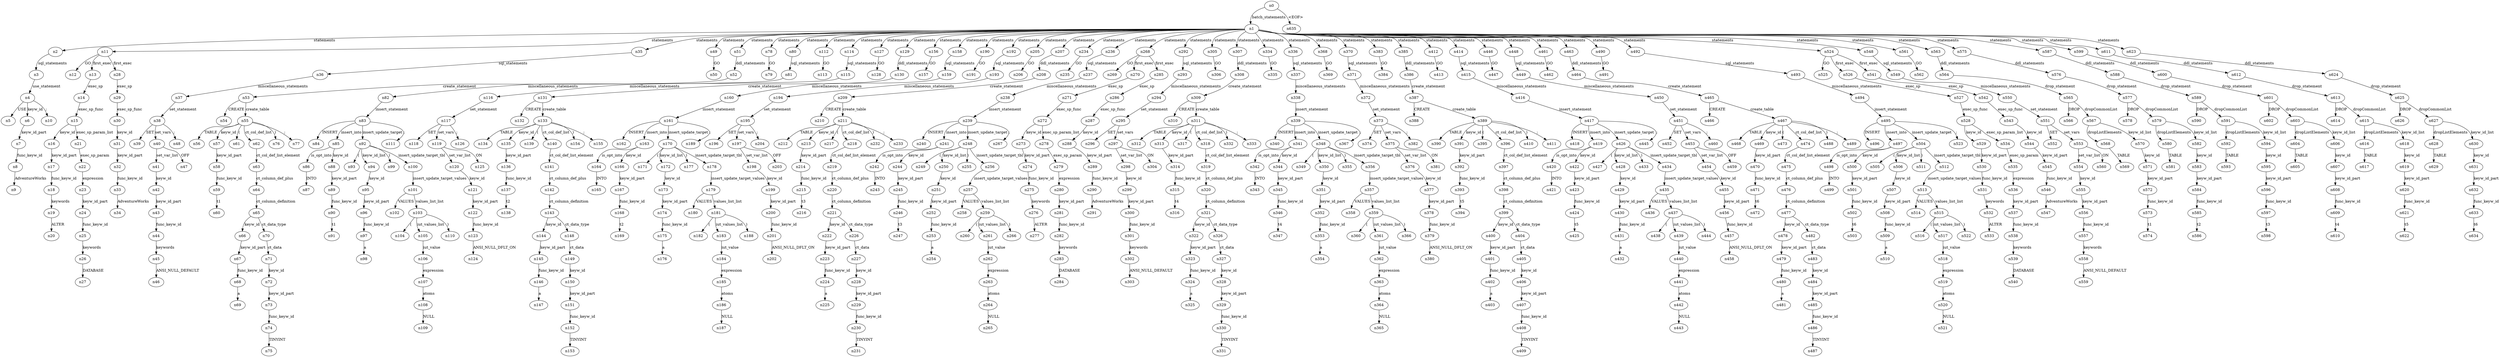 digraph ParseTree {
  n0 -> n1 [label="batch_statements"];
  n1 -> n2 [label="statements"];
  n2 -> n3 [label="sql_statements"];
  n3 -> n4 [label="use_statement"];
  n4 -> n5 [label="USE"];
  n4 -> n6 [label="keyw_id"];
  n6 -> n7 [label="keyw_id_part"];
  n7 -> n8 [label="func_keyw_id"];
  n8 -> n9 [label="AdventureWorks"];
  n4 -> n10 [label=";"];
  n1 -> n11 [label="statements"];
  n11 -> n12 [label="GO"];
  n11 -> n13 [label="first_exec"];
  n13 -> n14 [label="exec_sp"];
  n14 -> n15 [label="exec_sp_func"];
  n15 -> n16 [label="keyw_id"];
  n16 -> n17 [label="keyw_id_part"];
  n17 -> n18 [label="func_keyw_id"];
  n18 -> n19 [label="keywords"];
  n19 -> n20 [label="ALTER"];
  n15 -> n21 [label="exec_sp_param_list"];
  n21 -> n22 [label="exec_sp_param"];
  n22 -> n23 [label="expression"];
  n23 -> n24 [label="keyw_id_part"];
  n24 -> n25 [label="func_keyw_id"];
  n25 -> n26 [label="keywords"];
  n26 -> n27 [label="DATABASE"];
  n11 -> n28 [label="first_exec"];
  n28 -> n29 [label="exec_sp"];
  n29 -> n30 [label="exec_sp_func"];
  n30 -> n31 [label="keyw_id"];
  n31 -> n32 [label="keyw_id_part"];
  n32 -> n33 [label="func_keyw_id"];
  n33 -> n34 [label="AdventureWorks"];
  n1 -> n35 [label="statements"];
  n35 -> n36 [label="sql_statements"];
  n36 -> n37 [label="miscellaneous_statements"];
  n37 -> n38 [label="set_statement"];
  n38 -> n39 [label="SET"];
  n38 -> n40 [label="set_vars"];
  n40 -> n41 [label="set_var_list"];
  n41 -> n42 [label="keyw_id"];
  n42 -> n43 [label="keyw_id_part"];
  n43 -> n44 [label="func_keyw_id"];
  n44 -> n45 [label="keywords"];
  n45 -> n46 [label="ANSI_NULL_DEFAULT "];
  n40 -> n47 [label="OFF"];
  n38 -> n48 [label=";"];
  n1 -> n49 [label="statements"];
  n49 -> n50 [label="GO"];
  n1 -> n51 [label="statements"];
  n51 -> n52 [label="ddl_statements"];
  n52 -> n53 [label="create_statement"];
  n53 -> n54 [label="CREATE"];
  n53 -> n55 [label="create_table"];
  n55 -> n56 [label="TABLE"];
  n55 -> n57 [label="keyw_id"];
  n57 -> n58 [label="keyw_id_part"];
  n58 -> n59 [label="func_keyw_id"];
  n59 -> n60 [label="t1"];
  n55 -> n61 [label="("];
  n55 -> n62 [label="ct_col_def_list"];
  n62 -> n63 [label="ct_col_def_list_element"];
  n63 -> n64 [label="ct_column_def_plus"];
  n64 -> n65 [label="ct_column_definition"];
  n65 -> n66 [label="keyw_id"];
  n66 -> n67 [label="keyw_id_part"];
  n67 -> n68 [label="func_keyw_id"];
  n68 -> n69 [label="a"];
  n65 -> n70 [label="ct_data_type"];
  n70 -> n71 [label="ct_data"];
  n71 -> n72 [label="keyw_id"];
  n72 -> n73 [label="keyw_id_part"];
  n73 -> n74 [label="func_keyw_id"];
  n74 -> n75 [label="TINYINT"];
  n55 -> n76 [label=")"];
  n55 -> n77 [label=";"];
  n1 -> n78 [label="statements"];
  n78 -> n79 [label="GO"];
  n1 -> n80 [label="statements"];
  n80 -> n81 [label="sql_statements"];
  n81 -> n82 [label="miscellaneous_statements"];
  n82 -> n83 [label="insert_statement"];
  n83 -> n84 [label="INSERT"];
  n83 -> n85 [label="insert_into"];
  n85 -> n86 [label="is_opt_into"];
  n86 -> n87 [label="INTO"];
  n85 -> n88 [label="keyw_id"];
  n88 -> n89 [label="keyw_id_part"];
  n89 -> n90 [label="func_keyw_id"];
  n90 -> n91 [label="t1"];
  n83 -> n92 [label="insert_update_target"];
  n92 -> n93 [label="("];
  n92 -> n94 [label="keyw_id_list"];
  n94 -> n95 [label="keyw_id"];
  n95 -> n96 [label="keyw_id_part"];
  n96 -> n97 [label="func_keyw_id"];
  n97 -> n98 [label="a"];
  n92 -> n99 [label=")"];
  n92 -> n100 [label="insert_update_target_tbl"];
  n100 -> n101 [label="insert_update_target_values"];
  n101 -> n102 [label="VALUES"];
  n101 -> n103 [label="values_list_list"];
  n103 -> n104 [label="("];
  n103 -> n105 [label="iut_values_list"];
  n105 -> n106 [label="iut_value"];
  n106 -> n107 [label="expression"];
  n107 -> n108 [label="atoms"];
  n108 -> n109 [label="NULL"];
  n103 -> n110 [label=")"];
  n83 -> n111 [label=";"];
  n1 -> n112 [label="statements"];
  n112 -> n113 [label="GO"];
  n1 -> n114 [label="statements"];
  n114 -> n115 [label="sql_statements"];
  n115 -> n116 [label="miscellaneous_statements"];
  n116 -> n117 [label="set_statement"];
  n117 -> n118 [label="SET"];
  n117 -> n119 [label="set_vars"];
  n119 -> n120 [label="set_var_list"];
  n120 -> n121 [label="keyw_id"];
  n121 -> n122 [label="keyw_id_part"];
  n122 -> n123 [label="func_keyw_id"];
  n123 -> n124 [label="ANSI_NULL_DFLT_ON"];
  n119 -> n125 [label="ON"];
  n117 -> n126 [label=";"];
  n1 -> n127 [label="statements"];
  n127 -> n128 [label="GO"];
  n1 -> n129 [label="statements"];
  n129 -> n130 [label="ddl_statements"];
  n130 -> n131 [label="create_statement"];
  n131 -> n132 [label="CREATE"];
  n131 -> n133 [label="create_table"];
  n133 -> n134 [label="TABLE"];
  n133 -> n135 [label="keyw_id"];
  n135 -> n136 [label="keyw_id_part"];
  n136 -> n137 [label="func_keyw_id"];
  n137 -> n138 [label="t2"];
  n133 -> n139 [label="("];
  n133 -> n140 [label="ct_col_def_list"];
  n140 -> n141 [label="ct_col_def_list_element"];
  n141 -> n142 [label="ct_column_def_plus"];
  n142 -> n143 [label="ct_column_definition"];
  n143 -> n144 [label="keyw_id"];
  n144 -> n145 [label="keyw_id_part"];
  n145 -> n146 [label="func_keyw_id"];
  n146 -> n147 [label="a"];
  n143 -> n148 [label="ct_data_type"];
  n148 -> n149 [label="ct_data"];
  n149 -> n150 [label="keyw_id"];
  n150 -> n151 [label="keyw_id_part"];
  n151 -> n152 [label="func_keyw_id"];
  n152 -> n153 [label="TINYINT"];
  n133 -> n154 [label=")"];
  n133 -> n155 [label=";"];
  n1 -> n156 [label="statements"];
  n156 -> n157 [label="GO"];
  n1 -> n158 [label="statements"];
  n158 -> n159 [label="sql_statements"];
  n159 -> n160 [label="miscellaneous_statements"];
  n160 -> n161 [label="insert_statement"];
  n161 -> n162 [label="INSERT"];
  n161 -> n163 [label="insert_into"];
  n163 -> n164 [label="is_opt_into"];
  n164 -> n165 [label="INTO"];
  n163 -> n166 [label="keyw_id"];
  n166 -> n167 [label="keyw_id_part"];
  n167 -> n168 [label="func_keyw_id"];
  n168 -> n169 [label="t2"];
  n161 -> n170 [label="insert_update_target"];
  n170 -> n171 [label="("];
  n170 -> n172 [label="keyw_id_list"];
  n172 -> n173 [label="keyw_id"];
  n173 -> n174 [label="keyw_id_part"];
  n174 -> n175 [label="func_keyw_id"];
  n175 -> n176 [label="a"];
  n170 -> n177 [label=")"];
  n170 -> n178 [label="insert_update_target_tbl"];
  n178 -> n179 [label="insert_update_target_values"];
  n179 -> n180 [label="VALUES"];
  n179 -> n181 [label="values_list_list"];
  n181 -> n182 [label="("];
  n181 -> n183 [label="iut_values_list"];
  n183 -> n184 [label="iut_value"];
  n184 -> n185 [label="expression"];
  n185 -> n186 [label="atoms"];
  n186 -> n187 [label="NULL"];
  n181 -> n188 [label=")"];
  n161 -> n189 [label=";"];
  n1 -> n190 [label="statements"];
  n190 -> n191 [label="GO"];
  n1 -> n192 [label="statements"];
  n192 -> n193 [label="sql_statements"];
  n193 -> n194 [label="miscellaneous_statements"];
  n194 -> n195 [label="set_statement"];
  n195 -> n196 [label="SET"];
  n195 -> n197 [label="set_vars"];
  n197 -> n198 [label="set_var_list"];
  n198 -> n199 [label="keyw_id"];
  n199 -> n200 [label="keyw_id_part"];
  n200 -> n201 [label="func_keyw_id"];
  n201 -> n202 [label="ANSI_NULL_DFLT_ON"];
  n197 -> n203 [label="OFF"];
  n195 -> n204 [label=";"];
  n1 -> n205 [label="statements"];
  n205 -> n206 [label="GO"];
  n1 -> n207 [label="statements"];
  n207 -> n208 [label="ddl_statements"];
  n208 -> n209 [label="create_statement"];
  n209 -> n210 [label="CREATE"];
  n209 -> n211 [label="create_table"];
  n211 -> n212 [label="TABLE"];
  n211 -> n213 [label="keyw_id"];
  n213 -> n214 [label="keyw_id_part"];
  n214 -> n215 [label="func_keyw_id"];
  n215 -> n216 [label="t3"];
  n211 -> n217 [label="("];
  n211 -> n218 [label="ct_col_def_list"];
  n218 -> n219 [label="ct_col_def_list_element"];
  n219 -> n220 [label="ct_column_def_plus"];
  n220 -> n221 [label="ct_column_definition"];
  n221 -> n222 [label="keyw_id"];
  n222 -> n223 [label="keyw_id_part"];
  n223 -> n224 [label="func_keyw_id"];
  n224 -> n225 [label="a"];
  n221 -> n226 [label="ct_data_type"];
  n226 -> n227 [label="ct_data"];
  n227 -> n228 [label="keyw_id"];
  n228 -> n229 [label="keyw_id_part"];
  n229 -> n230 [label="func_keyw_id"];
  n230 -> n231 [label="TINYINT"];
  n211 -> n232 [label=")"];
  n211 -> n233 [label=";"];
  n1 -> n234 [label="statements"];
  n234 -> n235 [label="GO"];
  n1 -> n236 [label="statements"];
  n236 -> n237 [label="sql_statements"];
  n237 -> n238 [label="miscellaneous_statements"];
  n238 -> n239 [label="insert_statement"];
  n239 -> n240 [label="INSERT"];
  n239 -> n241 [label="insert_into"];
  n241 -> n242 [label="is_opt_into"];
  n242 -> n243 [label="INTO"];
  n241 -> n244 [label="keyw_id"];
  n244 -> n245 [label="keyw_id_part"];
  n245 -> n246 [label="func_keyw_id"];
  n246 -> n247 [label="t3"];
  n239 -> n248 [label="insert_update_target"];
  n248 -> n249 [label="("];
  n248 -> n250 [label="keyw_id_list"];
  n250 -> n251 [label="keyw_id"];
  n251 -> n252 [label="keyw_id_part"];
  n252 -> n253 [label="func_keyw_id"];
  n253 -> n254 [label="a"];
  n248 -> n255 [label=")"];
  n248 -> n256 [label="insert_update_target_tbl"];
  n256 -> n257 [label="insert_update_target_values"];
  n257 -> n258 [label="VALUES"];
  n257 -> n259 [label="values_list_list"];
  n259 -> n260 [label="("];
  n259 -> n261 [label="iut_values_list"];
  n261 -> n262 [label="iut_value"];
  n262 -> n263 [label="expression"];
  n263 -> n264 [label="atoms"];
  n264 -> n265 [label="NULL"];
  n259 -> n266 [label=")"];
  n239 -> n267 [label=";"];
  n1 -> n268 [label="statements"];
  n268 -> n269 [label="GO"];
  n268 -> n270 [label="first_exec"];
  n270 -> n271 [label="exec_sp"];
  n271 -> n272 [label="exec_sp_func"];
  n272 -> n273 [label="keyw_id"];
  n273 -> n274 [label="keyw_id_part"];
  n274 -> n275 [label="func_keyw_id"];
  n275 -> n276 [label="keywords"];
  n276 -> n277 [label="ALTER"];
  n272 -> n278 [label="exec_sp_param_list"];
  n278 -> n279 [label="exec_sp_param"];
  n279 -> n280 [label="expression"];
  n280 -> n281 [label="keyw_id_part"];
  n281 -> n282 [label="func_keyw_id"];
  n282 -> n283 [label="keywords"];
  n283 -> n284 [label="DATABASE"];
  n268 -> n285 [label="first_exec"];
  n285 -> n286 [label="exec_sp"];
  n286 -> n287 [label="exec_sp_func"];
  n287 -> n288 [label="keyw_id"];
  n288 -> n289 [label="keyw_id_part"];
  n289 -> n290 [label="func_keyw_id"];
  n290 -> n291 [label="AdventureWorks"];
  n1 -> n292 [label="statements"];
  n292 -> n293 [label="sql_statements"];
  n293 -> n294 [label="miscellaneous_statements"];
  n294 -> n295 [label="set_statement"];
  n295 -> n296 [label="SET"];
  n295 -> n297 [label="set_vars"];
  n297 -> n298 [label="set_var_list"];
  n298 -> n299 [label="keyw_id"];
  n299 -> n300 [label="keyw_id_part"];
  n300 -> n301 [label="func_keyw_id"];
  n301 -> n302 [label="keywords"];
  n302 -> n303 [label="ANSI_NULL_DEFAULT "];
  n297 -> n304 [label="ON"];
  n1 -> n305 [label="statements"];
  n305 -> n306 [label="GO"];
  n1 -> n307 [label="statements"];
  n307 -> n308 [label="ddl_statements"];
  n308 -> n309 [label="create_statement"];
  n309 -> n310 [label="CREATE"];
  n309 -> n311 [label="create_table"];
  n311 -> n312 [label="TABLE"];
  n311 -> n313 [label="keyw_id"];
  n313 -> n314 [label="keyw_id_part"];
  n314 -> n315 [label="func_keyw_id"];
  n315 -> n316 [label="t4"];
  n311 -> n317 [label="("];
  n311 -> n318 [label="ct_col_def_list"];
  n318 -> n319 [label="ct_col_def_list_element"];
  n319 -> n320 [label="ct_column_def_plus"];
  n320 -> n321 [label="ct_column_definition"];
  n321 -> n322 [label="keyw_id"];
  n322 -> n323 [label="keyw_id_part"];
  n323 -> n324 [label="func_keyw_id"];
  n324 -> n325 [label="a"];
  n321 -> n326 [label="ct_data_type"];
  n326 -> n327 [label="ct_data"];
  n327 -> n328 [label="keyw_id"];
  n328 -> n329 [label="keyw_id_part"];
  n329 -> n330 [label="func_keyw_id"];
  n330 -> n331 [label="TINYINT"];
  n311 -> n332 [label=")"];
  n311 -> n333 [label=";"];
  n1 -> n334 [label="statements"];
  n334 -> n335 [label="GO"];
  n1 -> n336 [label="statements"];
  n336 -> n337 [label="sql_statements"];
  n337 -> n338 [label="miscellaneous_statements"];
  n338 -> n339 [label="insert_statement"];
  n339 -> n340 [label="INSERT"];
  n339 -> n341 [label="insert_into"];
  n341 -> n342 [label="is_opt_into"];
  n342 -> n343 [label="INTO"];
  n341 -> n344 [label="keyw_id"];
  n344 -> n345 [label="keyw_id_part"];
  n345 -> n346 [label="func_keyw_id"];
  n346 -> n347 [label="t4"];
  n339 -> n348 [label="insert_update_target"];
  n348 -> n349 [label="("];
  n348 -> n350 [label="keyw_id_list"];
  n350 -> n351 [label="keyw_id"];
  n351 -> n352 [label="keyw_id_part"];
  n352 -> n353 [label="func_keyw_id"];
  n353 -> n354 [label="a"];
  n348 -> n355 [label=")"];
  n348 -> n356 [label="insert_update_target_tbl"];
  n356 -> n357 [label="insert_update_target_values"];
  n357 -> n358 [label="VALUES"];
  n357 -> n359 [label="values_list_list"];
  n359 -> n360 [label="("];
  n359 -> n361 [label="iut_values_list"];
  n361 -> n362 [label="iut_value"];
  n362 -> n363 [label="expression"];
  n363 -> n364 [label="atoms"];
  n364 -> n365 [label="NULL"];
  n359 -> n366 [label=")"];
  n339 -> n367 [label=";"];
  n1 -> n368 [label="statements"];
  n368 -> n369 [label="GO"];
  n1 -> n370 [label="statements"];
  n370 -> n371 [label="sql_statements"];
  n371 -> n372 [label="miscellaneous_statements"];
  n372 -> n373 [label="set_statement"];
  n373 -> n374 [label="SET"];
  n373 -> n375 [label="set_vars"];
  n375 -> n376 [label="set_var_list"];
  n376 -> n377 [label="keyw_id"];
  n377 -> n378 [label="keyw_id_part"];
  n378 -> n379 [label="func_keyw_id"];
  n379 -> n380 [label="ANSI_NULL_DFLT_ON"];
  n375 -> n381 [label="ON"];
  n373 -> n382 [label=";"];
  n1 -> n383 [label="statements"];
  n383 -> n384 [label="GO"];
  n1 -> n385 [label="statements"];
  n385 -> n386 [label="ddl_statements"];
  n386 -> n387 [label="create_statement"];
  n387 -> n388 [label="CREATE"];
  n387 -> n389 [label="create_table"];
  n389 -> n390 [label="TABLE"];
  n389 -> n391 [label="keyw_id"];
  n391 -> n392 [label="keyw_id_part"];
  n392 -> n393 [label="func_keyw_id"];
  n393 -> n394 [label="t5"];
  n389 -> n395 [label="("];
  n389 -> n396 [label="ct_col_def_list"];
  n396 -> n397 [label="ct_col_def_list_element"];
  n397 -> n398 [label="ct_column_def_plus"];
  n398 -> n399 [label="ct_column_definition"];
  n399 -> n400 [label="keyw_id"];
  n400 -> n401 [label="keyw_id_part"];
  n401 -> n402 [label="func_keyw_id"];
  n402 -> n403 [label="a"];
  n399 -> n404 [label="ct_data_type"];
  n404 -> n405 [label="ct_data"];
  n405 -> n406 [label="keyw_id"];
  n406 -> n407 [label="keyw_id_part"];
  n407 -> n408 [label="func_keyw_id"];
  n408 -> n409 [label="TINYINT"];
  n389 -> n410 [label=")"];
  n389 -> n411 [label=";"];
  n1 -> n412 [label="statements"];
  n412 -> n413 [label="GO"];
  n1 -> n414 [label="statements"];
  n414 -> n415 [label="sql_statements"];
  n415 -> n416 [label="miscellaneous_statements"];
  n416 -> n417 [label="insert_statement"];
  n417 -> n418 [label="INSERT"];
  n417 -> n419 [label="insert_into"];
  n419 -> n420 [label="is_opt_into"];
  n420 -> n421 [label="INTO"];
  n419 -> n422 [label="keyw_id"];
  n422 -> n423 [label="keyw_id_part"];
  n423 -> n424 [label="func_keyw_id"];
  n424 -> n425 [label="t5"];
  n417 -> n426 [label="insert_update_target"];
  n426 -> n427 [label="("];
  n426 -> n428 [label="keyw_id_list"];
  n428 -> n429 [label="keyw_id"];
  n429 -> n430 [label="keyw_id_part"];
  n430 -> n431 [label="func_keyw_id"];
  n431 -> n432 [label="a"];
  n426 -> n433 [label=")"];
  n426 -> n434 [label="insert_update_target_tbl"];
  n434 -> n435 [label="insert_update_target_values"];
  n435 -> n436 [label="VALUES"];
  n435 -> n437 [label="values_list_list"];
  n437 -> n438 [label="("];
  n437 -> n439 [label="iut_values_list"];
  n439 -> n440 [label="iut_value"];
  n440 -> n441 [label="expression"];
  n441 -> n442 [label="atoms"];
  n442 -> n443 [label="NULL"];
  n437 -> n444 [label=")"];
  n417 -> n445 [label=";"];
  n1 -> n446 [label="statements"];
  n446 -> n447 [label="GO"];
  n1 -> n448 [label="statements"];
  n448 -> n449 [label="sql_statements"];
  n449 -> n450 [label="miscellaneous_statements"];
  n450 -> n451 [label="set_statement"];
  n451 -> n452 [label="SET"];
  n451 -> n453 [label="set_vars"];
  n453 -> n454 [label="set_var_list"];
  n454 -> n455 [label="keyw_id"];
  n455 -> n456 [label="keyw_id_part"];
  n456 -> n457 [label="func_keyw_id"];
  n457 -> n458 [label="ANSI_NULL_DFLT_ON"];
  n453 -> n459 [label="OFF"];
  n451 -> n460 [label=";"];
  n1 -> n461 [label="statements"];
  n461 -> n462 [label="GO"];
  n1 -> n463 [label="statements"];
  n463 -> n464 [label="ddl_statements"];
  n464 -> n465 [label="create_statement"];
  n465 -> n466 [label="CREATE"];
  n465 -> n467 [label="create_table"];
  n467 -> n468 [label="TABLE"];
  n467 -> n469 [label="keyw_id"];
  n469 -> n470 [label="keyw_id_part"];
  n470 -> n471 [label="func_keyw_id"];
  n471 -> n472 [label="t6"];
  n467 -> n473 [label="("];
  n467 -> n474 [label="ct_col_def_list"];
  n474 -> n475 [label="ct_col_def_list_element"];
  n475 -> n476 [label="ct_column_def_plus"];
  n476 -> n477 [label="ct_column_definition"];
  n477 -> n478 [label="keyw_id"];
  n478 -> n479 [label="keyw_id_part"];
  n479 -> n480 [label="func_keyw_id"];
  n480 -> n481 [label="a"];
  n477 -> n482 [label="ct_data_type"];
  n482 -> n483 [label="ct_data"];
  n483 -> n484 [label="keyw_id"];
  n484 -> n485 [label="keyw_id_part"];
  n485 -> n486 [label="func_keyw_id"];
  n486 -> n487 [label="TINYINT"];
  n467 -> n488 [label=")"];
  n467 -> n489 [label=";"];
  n1 -> n490 [label="statements"];
  n490 -> n491 [label="GO"];
  n1 -> n492 [label="statements"];
  n492 -> n493 [label="sql_statements"];
  n493 -> n494 [label="miscellaneous_statements"];
  n494 -> n495 [label="insert_statement"];
  n495 -> n496 [label="INSERT"];
  n495 -> n497 [label="insert_into"];
  n497 -> n498 [label="is_opt_into"];
  n498 -> n499 [label="INTO"];
  n497 -> n500 [label="keyw_id"];
  n500 -> n501 [label="keyw_id_part"];
  n501 -> n502 [label="func_keyw_id"];
  n502 -> n503 [label="t6"];
  n495 -> n504 [label="insert_update_target"];
  n504 -> n505 [label="("];
  n504 -> n506 [label="keyw_id_list"];
  n506 -> n507 [label="keyw_id"];
  n507 -> n508 [label="keyw_id_part"];
  n508 -> n509 [label="func_keyw_id"];
  n509 -> n510 [label="a"];
  n504 -> n511 [label=")"];
  n504 -> n512 [label="insert_update_target_tbl"];
  n512 -> n513 [label="insert_update_target_values"];
  n513 -> n514 [label="VALUES"];
  n513 -> n515 [label="values_list_list"];
  n515 -> n516 [label="("];
  n515 -> n517 [label="iut_values_list"];
  n517 -> n518 [label="iut_value"];
  n518 -> n519 [label="expression"];
  n519 -> n520 [label="atoms"];
  n520 -> n521 [label="NULL"];
  n515 -> n522 [label=")"];
  n495 -> n523 [label=";"];
  n1 -> n524 [label="statements"];
  n524 -> n525 [label="GO"];
  n524 -> n526 [label="first_exec"];
  n526 -> n527 [label="exec_sp"];
  n527 -> n528 [label="exec_sp_func"];
  n528 -> n529 [label="keyw_id"];
  n529 -> n530 [label="keyw_id_part"];
  n530 -> n531 [label="func_keyw_id"];
  n531 -> n532 [label="keywords"];
  n532 -> n533 [label="ALTER"];
  n528 -> n534 [label="exec_sp_param_list"];
  n534 -> n535 [label="exec_sp_param"];
  n535 -> n536 [label="expression"];
  n536 -> n537 [label="keyw_id_part"];
  n537 -> n538 [label="func_keyw_id"];
  n538 -> n539 [label="keywords"];
  n539 -> n540 [label="DATABASE"];
  n524 -> n541 [label="first_exec"];
  n541 -> n542 [label="exec_sp"];
  n542 -> n543 [label="exec_sp_func"];
  n543 -> n544 [label="keyw_id"];
  n544 -> n545 [label="keyw_id_part"];
  n545 -> n546 [label="func_keyw_id"];
  n546 -> n547 [label="AdventureWorks"];
  n1 -> n548 [label="statements"];
  n548 -> n549 [label="sql_statements"];
  n549 -> n550 [label="miscellaneous_statements"];
  n550 -> n551 [label="set_statement"];
  n551 -> n552 [label="SET"];
  n551 -> n553 [label="set_vars"];
  n553 -> n554 [label="set_var_list"];
  n554 -> n555 [label="keyw_id"];
  n555 -> n556 [label="keyw_id_part"];
  n556 -> n557 [label="func_keyw_id"];
  n557 -> n558 [label="keywords"];
  n558 -> n559 [label="ANSI_NULL_DEFAULT "];
  n553 -> n560 [label="ON"];
  n1 -> n561 [label="statements"];
  n561 -> n562 [label="GO"];
  n1 -> n563 [label="statements"];
  n563 -> n564 [label="ddl_statements"];
  n564 -> n565 [label="drop_statement"];
  n565 -> n566 [label="DROP"];
  n565 -> n567 [label="dropCommonList"];
  n567 -> n568 [label="dropListElements"];
  n568 -> n569 [label="TABLE"];
  n567 -> n570 [label="keyw_id_list"];
  n570 -> n571 [label="keyw_id"];
  n571 -> n572 [label="keyw_id_part"];
  n572 -> n573 [label="func_keyw_id"];
  n573 -> n574 [label="t1"];
  n1 -> n575 [label="statements"];
  n575 -> n576 [label="ddl_statements"];
  n576 -> n577 [label="drop_statement"];
  n577 -> n578 [label="DROP"];
  n577 -> n579 [label="dropCommonList"];
  n579 -> n580 [label="dropListElements"];
  n580 -> n581 [label="TABLE"];
  n579 -> n582 [label="keyw_id_list"];
  n582 -> n583 [label="keyw_id"];
  n583 -> n584 [label="keyw_id_part"];
  n584 -> n585 [label="func_keyw_id"];
  n585 -> n586 [label="t2"];
  n1 -> n587 [label="statements"];
  n587 -> n588 [label="ddl_statements"];
  n588 -> n589 [label="drop_statement"];
  n589 -> n590 [label="DROP"];
  n589 -> n591 [label="dropCommonList"];
  n591 -> n592 [label="dropListElements"];
  n592 -> n593 [label="TABLE"];
  n591 -> n594 [label="keyw_id_list"];
  n594 -> n595 [label="keyw_id"];
  n595 -> n596 [label="keyw_id_part"];
  n596 -> n597 [label="func_keyw_id"];
  n597 -> n598 [label="t3"];
  n1 -> n599 [label="statements"];
  n599 -> n600 [label="ddl_statements"];
  n600 -> n601 [label="drop_statement"];
  n601 -> n602 [label="DROP"];
  n601 -> n603 [label="dropCommonList"];
  n603 -> n604 [label="dropListElements"];
  n604 -> n605 [label="TABLE"];
  n603 -> n606 [label="keyw_id_list"];
  n606 -> n607 [label="keyw_id"];
  n607 -> n608 [label="keyw_id_part"];
  n608 -> n609 [label="func_keyw_id"];
  n609 -> n610 [label="t4"];
  n1 -> n611 [label="statements"];
  n611 -> n612 [label="ddl_statements"];
  n612 -> n613 [label="drop_statement"];
  n613 -> n614 [label="DROP"];
  n613 -> n615 [label="dropCommonList"];
  n615 -> n616 [label="dropListElements"];
  n616 -> n617 [label="TABLE"];
  n615 -> n618 [label="keyw_id_list"];
  n618 -> n619 [label="keyw_id"];
  n619 -> n620 [label="keyw_id_part"];
  n620 -> n621 [label="func_keyw_id"];
  n621 -> n622 [label="t5"];
  n1 -> n623 [label="statements"];
  n623 -> n624 [label="ddl_statements"];
  n624 -> n625 [label="drop_statement"];
  n625 -> n626 [label="DROP"];
  n625 -> n627 [label="dropCommonList"];
  n627 -> n628 [label="dropListElements"];
  n628 -> n629 [label="TABLE"];
  n627 -> n630 [label="keyw_id_list"];
  n630 -> n631 [label="keyw_id"];
  n631 -> n632 [label="keyw_id_part"];
  n632 -> n633 [label="func_keyw_id"];
  n633 -> n634 [label="t6"];
  n0 -> n635 [label="<EOF>"];
}